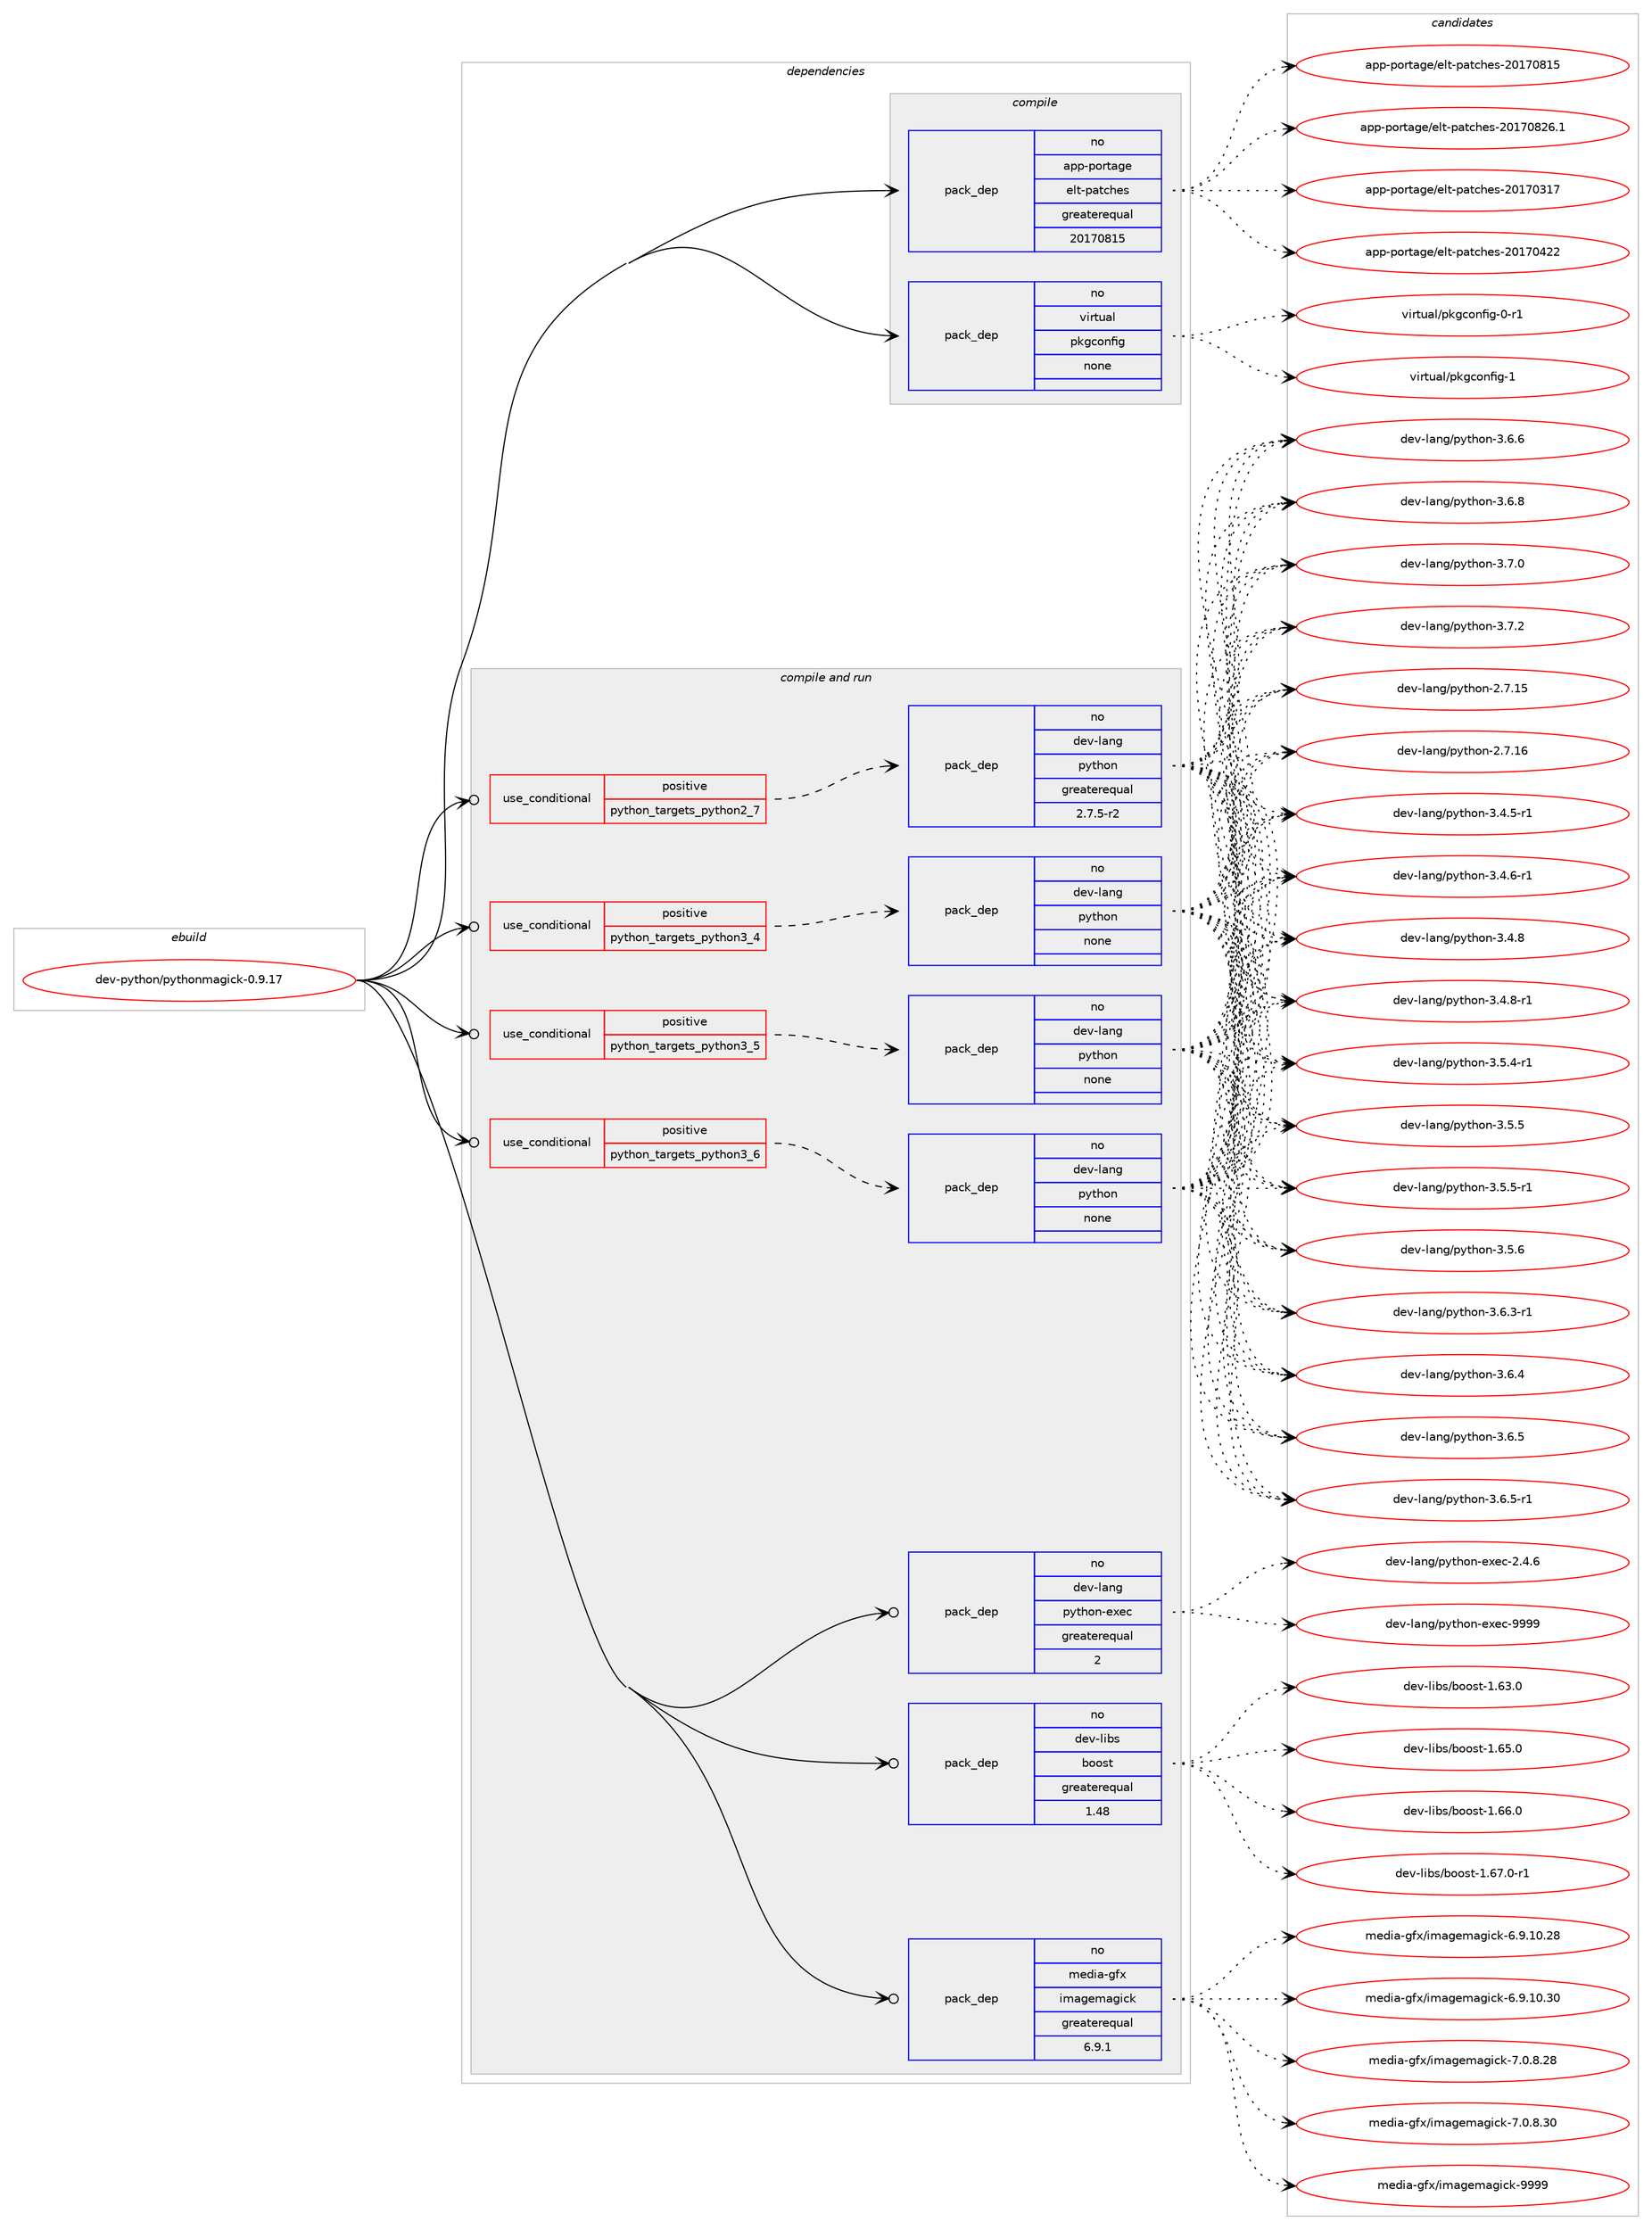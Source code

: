 digraph prolog {

# *************
# Graph options
# *************

newrank=true;
concentrate=true;
compound=true;
graph [rankdir=LR,fontname=Helvetica,fontsize=10,ranksep=1.5];#, ranksep=2.5, nodesep=0.2];
edge  [arrowhead=vee];
node  [fontname=Helvetica,fontsize=10];

# **********
# The ebuild
# **********

subgraph cluster_leftcol {
color=gray;
rank=same;
label=<<i>ebuild</i>>;
id [label="dev-python/pythonmagick-0.9.17", color=red, width=4, href="../dev-python/pythonmagick-0.9.17.svg"];
}

# ****************
# The dependencies
# ****************

subgraph cluster_midcol {
color=gray;
label=<<i>dependencies</i>>;
subgraph cluster_compile {
fillcolor="#eeeeee";
style=filled;
label=<<i>compile</i>>;
subgraph pack1030719 {
dependency1437286 [label=<<TABLE BORDER="0" CELLBORDER="1" CELLSPACING="0" CELLPADDING="4" WIDTH="220"><TR><TD ROWSPAN="6" CELLPADDING="30">pack_dep</TD></TR><TR><TD WIDTH="110">no</TD></TR><TR><TD>app-portage</TD></TR><TR><TD>elt-patches</TD></TR><TR><TD>greaterequal</TD></TR><TR><TD>20170815</TD></TR></TABLE>>, shape=none, color=blue];
}
id:e -> dependency1437286:w [weight=20,style="solid",arrowhead="vee"];
subgraph pack1030720 {
dependency1437287 [label=<<TABLE BORDER="0" CELLBORDER="1" CELLSPACING="0" CELLPADDING="4" WIDTH="220"><TR><TD ROWSPAN="6" CELLPADDING="30">pack_dep</TD></TR><TR><TD WIDTH="110">no</TD></TR><TR><TD>virtual</TD></TR><TR><TD>pkgconfig</TD></TR><TR><TD>none</TD></TR><TR><TD></TD></TR></TABLE>>, shape=none, color=blue];
}
id:e -> dependency1437287:w [weight=20,style="solid",arrowhead="vee"];
}
subgraph cluster_compileandrun {
fillcolor="#eeeeee";
style=filled;
label=<<i>compile and run</i>>;
subgraph cond383212 {
dependency1437288 [label=<<TABLE BORDER="0" CELLBORDER="1" CELLSPACING="0" CELLPADDING="4"><TR><TD ROWSPAN="3" CELLPADDING="10">use_conditional</TD></TR><TR><TD>positive</TD></TR><TR><TD>python_targets_python2_7</TD></TR></TABLE>>, shape=none, color=red];
subgraph pack1030721 {
dependency1437289 [label=<<TABLE BORDER="0" CELLBORDER="1" CELLSPACING="0" CELLPADDING="4" WIDTH="220"><TR><TD ROWSPAN="6" CELLPADDING="30">pack_dep</TD></TR><TR><TD WIDTH="110">no</TD></TR><TR><TD>dev-lang</TD></TR><TR><TD>python</TD></TR><TR><TD>greaterequal</TD></TR><TR><TD>2.7.5-r2</TD></TR></TABLE>>, shape=none, color=blue];
}
dependency1437288:e -> dependency1437289:w [weight=20,style="dashed",arrowhead="vee"];
}
id:e -> dependency1437288:w [weight=20,style="solid",arrowhead="odotvee"];
subgraph cond383213 {
dependency1437290 [label=<<TABLE BORDER="0" CELLBORDER="1" CELLSPACING="0" CELLPADDING="4"><TR><TD ROWSPAN="3" CELLPADDING="10">use_conditional</TD></TR><TR><TD>positive</TD></TR><TR><TD>python_targets_python3_4</TD></TR></TABLE>>, shape=none, color=red];
subgraph pack1030722 {
dependency1437291 [label=<<TABLE BORDER="0" CELLBORDER="1" CELLSPACING="0" CELLPADDING="4" WIDTH="220"><TR><TD ROWSPAN="6" CELLPADDING="30">pack_dep</TD></TR><TR><TD WIDTH="110">no</TD></TR><TR><TD>dev-lang</TD></TR><TR><TD>python</TD></TR><TR><TD>none</TD></TR><TR><TD></TD></TR></TABLE>>, shape=none, color=blue];
}
dependency1437290:e -> dependency1437291:w [weight=20,style="dashed",arrowhead="vee"];
}
id:e -> dependency1437290:w [weight=20,style="solid",arrowhead="odotvee"];
subgraph cond383214 {
dependency1437292 [label=<<TABLE BORDER="0" CELLBORDER="1" CELLSPACING="0" CELLPADDING="4"><TR><TD ROWSPAN="3" CELLPADDING="10">use_conditional</TD></TR><TR><TD>positive</TD></TR><TR><TD>python_targets_python3_5</TD></TR></TABLE>>, shape=none, color=red];
subgraph pack1030723 {
dependency1437293 [label=<<TABLE BORDER="0" CELLBORDER="1" CELLSPACING="0" CELLPADDING="4" WIDTH="220"><TR><TD ROWSPAN="6" CELLPADDING="30">pack_dep</TD></TR><TR><TD WIDTH="110">no</TD></TR><TR><TD>dev-lang</TD></TR><TR><TD>python</TD></TR><TR><TD>none</TD></TR><TR><TD></TD></TR></TABLE>>, shape=none, color=blue];
}
dependency1437292:e -> dependency1437293:w [weight=20,style="dashed",arrowhead="vee"];
}
id:e -> dependency1437292:w [weight=20,style="solid",arrowhead="odotvee"];
subgraph cond383215 {
dependency1437294 [label=<<TABLE BORDER="0" CELLBORDER="1" CELLSPACING="0" CELLPADDING="4"><TR><TD ROWSPAN="3" CELLPADDING="10">use_conditional</TD></TR><TR><TD>positive</TD></TR><TR><TD>python_targets_python3_6</TD></TR></TABLE>>, shape=none, color=red];
subgraph pack1030724 {
dependency1437295 [label=<<TABLE BORDER="0" CELLBORDER="1" CELLSPACING="0" CELLPADDING="4" WIDTH="220"><TR><TD ROWSPAN="6" CELLPADDING="30">pack_dep</TD></TR><TR><TD WIDTH="110">no</TD></TR><TR><TD>dev-lang</TD></TR><TR><TD>python</TD></TR><TR><TD>none</TD></TR><TR><TD></TD></TR></TABLE>>, shape=none, color=blue];
}
dependency1437294:e -> dependency1437295:w [weight=20,style="dashed",arrowhead="vee"];
}
id:e -> dependency1437294:w [weight=20,style="solid",arrowhead="odotvee"];
subgraph pack1030725 {
dependency1437296 [label=<<TABLE BORDER="0" CELLBORDER="1" CELLSPACING="0" CELLPADDING="4" WIDTH="220"><TR><TD ROWSPAN="6" CELLPADDING="30">pack_dep</TD></TR><TR><TD WIDTH="110">no</TD></TR><TR><TD>dev-lang</TD></TR><TR><TD>python-exec</TD></TR><TR><TD>greaterequal</TD></TR><TR><TD>2</TD></TR></TABLE>>, shape=none, color=blue];
}
id:e -> dependency1437296:w [weight=20,style="solid",arrowhead="odotvee"];
subgraph pack1030726 {
dependency1437297 [label=<<TABLE BORDER="0" CELLBORDER="1" CELLSPACING="0" CELLPADDING="4" WIDTH="220"><TR><TD ROWSPAN="6" CELLPADDING="30">pack_dep</TD></TR><TR><TD WIDTH="110">no</TD></TR><TR><TD>dev-libs</TD></TR><TR><TD>boost</TD></TR><TR><TD>greaterequal</TD></TR><TR><TD>1.48</TD></TR></TABLE>>, shape=none, color=blue];
}
id:e -> dependency1437297:w [weight=20,style="solid",arrowhead="odotvee"];
subgraph pack1030727 {
dependency1437298 [label=<<TABLE BORDER="0" CELLBORDER="1" CELLSPACING="0" CELLPADDING="4" WIDTH="220"><TR><TD ROWSPAN="6" CELLPADDING="30">pack_dep</TD></TR><TR><TD WIDTH="110">no</TD></TR><TR><TD>media-gfx</TD></TR><TR><TD>imagemagick</TD></TR><TR><TD>greaterequal</TD></TR><TR><TD>6.9.1</TD></TR></TABLE>>, shape=none, color=blue];
}
id:e -> dependency1437298:w [weight=20,style="solid",arrowhead="odotvee"];
}
subgraph cluster_run {
fillcolor="#eeeeee";
style=filled;
label=<<i>run</i>>;
}
}

# **************
# The candidates
# **************

subgraph cluster_choices {
rank=same;
color=gray;
label=<<i>candidates</i>>;

subgraph choice1030719 {
color=black;
nodesep=1;
choice97112112451121111141169710310147101108116451129711699104101115455048495548514955 [label="app-portage/elt-patches-20170317", color=red, width=4,href="../app-portage/elt-patches-20170317.svg"];
choice97112112451121111141169710310147101108116451129711699104101115455048495548525050 [label="app-portage/elt-patches-20170422", color=red, width=4,href="../app-portage/elt-patches-20170422.svg"];
choice97112112451121111141169710310147101108116451129711699104101115455048495548564953 [label="app-portage/elt-patches-20170815", color=red, width=4,href="../app-portage/elt-patches-20170815.svg"];
choice971121124511211111411697103101471011081164511297116991041011154550484955485650544649 [label="app-portage/elt-patches-20170826.1", color=red, width=4,href="../app-portage/elt-patches-20170826.1.svg"];
dependency1437286:e -> choice97112112451121111141169710310147101108116451129711699104101115455048495548514955:w [style=dotted,weight="100"];
dependency1437286:e -> choice97112112451121111141169710310147101108116451129711699104101115455048495548525050:w [style=dotted,weight="100"];
dependency1437286:e -> choice97112112451121111141169710310147101108116451129711699104101115455048495548564953:w [style=dotted,weight="100"];
dependency1437286:e -> choice971121124511211111411697103101471011081164511297116991041011154550484955485650544649:w [style=dotted,weight="100"];
}
subgraph choice1030720 {
color=black;
nodesep=1;
choice11810511411611797108471121071039911111010210510345484511449 [label="virtual/pkgconfig-0-r1", color=red, width=4,href="../virtual/pkgconfig-0-r1.svg"];
choice1181051141161179710847112107103991111101021051034549 [label="virtual/pkgconfig-1", color=red, width=4,href="../virtual/pkgconfig-1.svg"];
dependency1437287:e -> choice11810511411611797108471121071039911111010210510345484511449:w [style=dotted,weight="100"];
dependency1437287:e -> choice1181051141161179710847112107103991111101021051034549:w [style=dotted,weight="100"];
}
subgraph choice1030721 {
color=black;
nodesep=1;
choice10010111845108971101034711212111610411111045504655464953 [label="dev-lang/python-2.7.15", color=red, width=4,href="../dev-lang/python-2.7.15.svg"];
choice10010111845108971101034711212111610411111045504655464954 [label="dev-lang/python-2.7.16", color=red, width=4,href="../dev-lang/python-2.7.16.svg"];
choice1001011184510897110103471121211161041111104551465246534511449 [label="dev-lang/python-3.4.5-r1", color=red, width=4,href="../dev-lang/python-3.4.5-r1.svg"];
choice1001011184510897110103471121211161041111104551465246544511449 [label="dev-lang/python-3.4.6-r1", color=red, width=4,href="../dev-lang/python-3.4.6-r1.svg"];
choice100101118451089711010347112121116104111110455146524656 [label="dev-lang/python-3.4.8", color=red, width=4,href="../dev-lang/python-3.4.8.svg"];
choice1001011184510897110103471121211161041111104551465246564511449 [label="dev-lang/python-3.4.8-r1", color=red, width=4,href="../dev-lang/python-3.4.8-r1.svg"];
choice1001011184510897110103471121211161041111104551465346524511449 [label="dev-lang/python-3.5.4-r1", color=red, width=4,href="../dev-lang/python-3.5.4-r1.svg"];
choice100101118451089711010347112121116104111110455146534653 [label="dev-lang/python-3.5.5", color=red, width=4,href="../dev-lang/python-3.5.5.svg"];
choice1001011184510897110103471121211161041111104551465346534511449 [label="dev-lang/python-3.5.5-r1", color=red, width=4,href="../dev-lang/python-3.5.5-r1.svg"];
choice100101118451089711010347112121116104111110455146534654 [label="dev-lang/python-3.5.6", color=red, width=4,href="../dev-lang/python-3.5.6.svg"];
choice1001011184510897110103471121211161041111104551465446514511449 [label="dev-lang/python-3.6.3-r1", color=red, width=4,href="../dev-lang/python-3.6.3-r1.svg"];
choice100101118451089711010347112121116104111110455146544652 [label="dev-lang/python-3.6.4", color=red, width=4,href="../dev-lang/python-3.6.4.svg"];
choice100101118451089711010347112121116104111110455146544653 [label="dev-lang/python-3.6.5", color=red, width=4,href="../dev-lang/python-3.6.5.svg"];
choice1001011184510897110103471121211161041111104551465446534511449 [label="dev-lang/python-3.6.5-r1", color=red, width=4,href="../dev-lang/python-3.6.5-r1.svg"];
choice100101118451089711010347112121116104111110455146544654 [label="dev-lang/python-3.6.6", color=red, width=4,href="../dev-lang/python-3.6.6.svg"];
choice100101118451089711010347112121116104111110455146544656 [label="dev-lang/python-3.6.8", color=red, width=4,href="../dev-lang/python-3.6.8.svg"];
choice100101118451089711010347112121116104111110455146554648 [label="dev-lang/python-3.7.0", color=red, width=4,href="../dev-lang/python-3.7.0.svg"];
choice100101118451089711010347112121116104111110455146554650 [label="dev-lang/python-3.7.2", color=red, width=4,href="../dev-lang/python-3.7.2.svg"];
dependency1437289:e -> choice10010111845108971101034711212111610411111045504655464953:w [style=dotted,weight="100"];
dependency1437289:e -> choice10010111845108971101034711212111610411111045504655464954:w [style=dotted,weight="100"];
dependency1437289:e -> choice1001011184510897110103471121211161041111104551465246534511449:w [style=dotted,weight="100"];
dependency1437289:e -> choice1001011184510897110103471121211161041111104551465246544511449:w [style=dotted,weight="100"];
dependency1437289:e -> choice100101118451089711010347112121116104111110455146524656:w [style=dotted,weight="100"];
dependency1437289:e -> choice1001011184510897110103471121211161041111104551465246564511449:w [style=dotted,weight="100"];
dependency1437289:e -> choice1001011184510897110103471121211161041111104551465346524511449:w [style=dotted,weight="100"];
dependency1437289:e -> choice100101118451089711010347112121116104111110455146534653:w [style=dotted,weight="100"];
dependency1437289:e -> choice1001011184510897110103471121211161041111104551465346534511449:w [style=dotted,weight="100"];
dependency1437289:e -> choice100101118451089711010347112121116104111110455146534654:w [style=dotted,weight="100"];
dependency1437289:e -> choice1001011184510897110103471121211161041111104551465446514511449:w [style=dotted,weight="100"];
dependency1437289:e -> choice100101118451089711010347112121116104111110455146544652:w [style=dotted,weight="100"];
dependency1437289:e -> choice100101118451089711010347112121116104111110455146544653:w [style=dotted,weight="100"];
dependency1437289:e -> choice1001011184510897110103471121211161041111104551465446534511449:w [style=dotted,weight="100"];
dependency1437289:e -> choice100101118451089711010347112121116104111110455146544654:w [style=dotted,weight="100"];
dependency1437289:e -> choice100101118451089711010347112121116104111110455146544656:w [style=dotted,weight="100"];
dependency1437289:e -> choice100101118451089711010347112121116104111110455146554648:w [style=dotted,weight="100"];
dependency1437289:e -> choice100101118451089711010347112121116104111110455146554650:w [style=dotted,weight="100"];
}
subgraph choice1030722 {
color=black;
nodesep=1;
choice10010111845108971101034711212111610411111045504655464953 [label="dev-lang/python-2.7.15", color=red, width=4,href="../dev-lang/python-2.7.15.svg"];
choice10010111845108971101034711212111610411111045504655464954 [label="dev-lang/python-2.7.16", color=red, width=4,href="../dev-lang/python-2.7.16.svg"];
choice1001011184510897110103471121211161041111104551465246534511449 [label="dev-lang/python-3.4.5-r1", color=red, width=4,href="../dev-lang/python-3.4.5-r1.svg"];
choice1001011184510897110103471121211161041111104551465246544511449 [label="dev-lang/python-3.4.6-r1", color=red, width=4,href="../dev-lang/python-3.4.6-r1.svg"];
choice100101118451089711010347112121116104111110455146524656 [label="dev-lang/python-3.4.8", color=red, width=4,href="../dev-lang/python-3.4.8.svg"];
choice1001011184510897110103471121211161041111104551465246564511449 [label="dev-lang/python-3.4.8-r1", color=red, width=4,href="../dev-lang/python-3.4.8-r1.svg"];
choice1001011184510897110103471121211161041111104551465346524511449 [label="dev-lang/python-3.5.4-r1", color=red, width=4,href="../dev-lang/python-3.5.4-r1.svg"];
choice100101118451089711010347112121116104111110455146534653 [label="dev-lang/python-3.5.5", color=red, width=4,href="../dev-lang/python-3.5.5.svg"];
choice1001011184510897110103471121211161041111104551465346534511449 [label="dev-lang/python-3.5.5-r1", color=red, width=4,href="../dev-lang/python-3.5.5-r1.svg"];
choice100101118451089711010347112121116104111110455146534654 [label="dev-lang/python-3.5.6", color=red, width=4,href="../dev-lang/python-3.5.6.svg"];
choice1001011184510897110103471121211161041111104551465446514511449 [label="dev-lang/python-3.6.3-r1", color=red, width=4,href="../dev-lang/python-3.6.3-r1.svg"];
choice100101118451089711010347112121116104111110455146544652 [label="dev-lang/python-3.6.4", color=red, width=4,href="../dev-lang/python-3.6.4.svg"];
choice100101118451089711010347112121116104111110455146544653 [label="dev-lang/python-3.6.5", color=red, width=4,href="../dev-lang/python-3.6.5.svg"];
choice1001011184510897110103471121211161041111104551465446534511449 [label="dev-lang/python-3.6.5-r1", color=red, width=4,href="../dev-lang/python-3.6.5-r1.svg"];
choice100101118451089711010347112121116104111110455146544654 [label="dev-lang/python-3.6.6", color=red, width=4,href="../dev-lang/python-3.6.6.svg"];
choice100101118451089711010347112121116104111110455146544656 [label="dev-lang/python-3.6.8", color=red, width=4,href="../dev-lang/python-3.6.8.svg"];
choice100101118451089711010347112121116104111110455146554648 [label="dev-lang/python-3.7.0", color=red, width=4,href="../dev-lang/python-3.7.0.svg"];
choice100101118451089711010347112121116104111110455146554650 [label="dev-lang/python-3.7.2", color=red, width=4,href="../dev-lang/python-3.7.2.svg"];
dependency1437291:e -> choice10010111845108971101034711212111610411111045504655464953:w [style=dotted,weight="100"];
dependency1437291:e -> choice10010111845108971101034711212111610411111045504655464954:w [style=dotted,weight="100"];
dependency1437291:e -> choice1001011184510897110103471121211161041111104551465246534511449:w [style=dotted,weight="100"];
dependency1437291:e -> choice1001011184510897110103471121211161041111104551465246544511449:w [style=dotted,weight="100"];
dependency1437291:e -> choice100101118451089711010347112121116104111110455146524656:w [style=dotted,weight="100"];
dependency1437291:e -> choice1001011184510897110103471121211161041111104551465246564511449:w [style=dotted,weight="100"];
dependency1437291:e -> choice1001011184510897110103471121211161041111104551465346524511449:w [style=dotted,weight="100"];
dependency1437291:e -> choice100101118451089711010347112121116104111110455146534653:w [style=dotted,weight="100"];
dependency1437291:e -> choice1001011184510897110103471121211161041111104551465346534511449:w [style=dotted,weight="100"];
dependency1437291:e -> choice100101118451089711010347112121116104111110455146534654:w [style=dotted,weight="100"];
dependency1437291:e -> choice1001011184510897110103471121211161041111104551465446514511449:w [style=dotted,weight="100"];
dependency1437291:e -> choice100101118451089711010347112121116104111110455146544652:w [style=dotted,weight="100"];
dependency1437291:e -> choice100101118451089711010347112121116104111110455146544653:w [style=dotted,weight="100"];
dependency1437291:e -> choice1001011184510897110103471121211161041111104551465446534511449:w [style=dotted,weight="100"];
dependency1437291:e -> choice100101118451089711010347112121116104111110455146544654:w [style=dotted,weight="100"];
dependency1437291:e -> choice100101118451089711010347112121116104111110455146544656:w [style=dotted,weight="100"];
dependency1437291:e -> choice100101118451089711010347112121116104111110455146554648:w [style=dotted,weight="100"];
dependency1437291:e -> choice100101118451089711010347112121116104111110455146554650:w [style=dotted,weight="100"];
}
subgraph choice1030723 {
color=black;
nodesep=1;
choice10010111845108971101034711212111610411111045504655464953 [label="dev-lang/python-2.7.15", color=red, width=4,href="../dev-lang/python-2.7.15.svg"];
choice10010111845108971101034711212111610411111045504655464954 [label="dev-lang/python-2.7.16", color=red, width=4,href="../dev-lang/python-2.7.16.svg"];
choice1001011184510897110103471121211161041111104551465246534511449 [label="dev-lang/python-3.4.5-r1", color=red, width=4,href="../dev-lang/python-3.4.5-r1.svg"];
choice1001011184510897110103471121211161041111104551465246544511449 [label="dev-lang/python-3.4.6-r1", color=red, width=4,href="../dev-lang/python-3.4.6-r1.svg"];
choice100101118451089711010347112121116104111110455146524656 [label="dev-lang/python-3.4.8", color=red, width=4,href="../dev-lang/python-3.4.8.svg"];
choice1001011184510897110103471121211161041111104551465246564511449 [label="dev-lang/python-3.4.8-r1", color=red, width=4,href="../dev-lang/python-3.4.8-r1.svg"];
choice1001011184510897110103471121211161041111104551465346524511449 [label="dev-lang/python-3.5.4-r1", color=red, width=4,href="../dev-lang/python-3.5.4-r1.svg"];
choice100101118451089711010347112121116104111110455146534653 [label="dev-lang/python-3.5.5", color=red, width=4,href="../dev-lang/python-3.5.5.svg"];
choice1001011184510897110103471121211161041111104551465346534511449 [label="dev-lang/python-3.5.5-r1", color=red, width=4,href="../dev-lang/python-3.5.5-r1.svg"];
choice100101118451089711010347112121116104111110455146534654 [label="dev-lang/python-3.5.6", color=red, width=4,href="../dev-lang/python-3.5.6.svg"];
choice1001011184510897110103471121211161041111104551465446514511449 [label="dev-lang/python-3.6.3-r1", color=red, width=4,href="../dev-lang/python-3.6.3-r1.svg"];
choice100101118451089711010347112121116104111110455146544652 [label="dev-lang/python-3.6.4", color=red, width=4,href="../dev-lang/python-3.6.4.svg"];
choice100101118451089711010347112121116104111110455146544653 [label="dev-lang/python-3.6.5", color=red, width=4,href="../dev-lang/python-3.6.5.svg"];
choice1001011184510897110103471121211161041111104551465446534511449 [label="dev-lang/python-3.6.5-r1", color=red, width=4,href="../dev-lang/python-3.6.5-r1.svg"];
choice100101118451089711010347112121116104111110455146544654 [label="dev-lang/python-3.6.6", color=red, width=4,href="../dev-lang/python-3.6.6.svg"];
choice100101118451089711010347112121116104111110455146544656 [label="dev-lang/python-3.6.8", color=red, width=4,href="../dev-lang/python-3.6.8.svg"];
choice100101118451089711010347112121116104111110455146554648 [label="dev-lang/python-3.7.0", color=red, width=4,href="../dev-lang/python-3.7.0.svg"];
choice100101118451089711010347112121116104111110455146554650 [label="dev-lang/python-3.7.2", color=red, width=4,href="../dev-lang/python-3.7.2.svg"];
dependency1437293:e -> choice10010111845108971101034711212111610411111045504655464953:w [style=dotted,weight="100"];
dependency1437293:e -> choice10010111845108971101034711212111610411111045504655464954:w [style=dotted,weight="100"];
dependency1437293:e -> choice1001011184510897110103471121211161041111104551465246534511449:w [style=dotted,weight="100"];
dependency1437293:e -> choice1001011184510897110103471121211161041111104551465246544511449:w [style=dotted,weight="100"];
dependency1437293:e -> choice100101118451089711010347112121116104111110455146524656:w [style=dotted,weight="100"];
dependency1437293:e -> choice1001011184510897110103471121211161041111104551465246564511449:w [style=dotted,weight="100"];
dependency1437293:e -> choice1001011184510897110103471121211161041111104551465346524511449:w [style=dotted,weight="100"];
dependency1437293:e -> choice100101118451089711010347112121116104111110455146534653:w [style=dotted,weight="100"];
dependency1437293:e -> choice1001011184510897110103471121211161041111104551465346534511449:w [style=dotted,weight="100"];
dependency1437293:e -> choice100101118451089711010347112121116104111110455146534654:w [style=dotted,weight="100"];
dependency1437293:e -> choice1001011184510897110103471121211161041111104551465446514511449:w [style=dotted,weight="100"];
dependency1437293:e -> choice100101118451089711010347112121116104111110455146544652:w [style=dotted,weight="100"];
dependency1437293:e -> choice100101118451089711010347112121116104111110455146544653:w [style=dotted,weight="100"];
dependency1437293:e -> choice1001011184510897110103471121211161041111104551465446534511449:w [style=dotted,weight="100"];
dependency1437293:e -> choice100101118451089711010347112121116104111110455146544654:w [style=dotted,weight="100"];
dependency1437293:e -> choice100101118451089711010347112121116104111110455146544656:w [style=dotted,weight="100"];
dependency1437293:e -> choice100101118451089711010347112121116104111110455146554648:w [style=dotted,weight="100"];
dependency1437293:e -> choice100101118451089711010347112121116104111110455146554650:w [style=dotted,weight="100"];
}
subgraph choice1030724 {
color=black;
nodesep=1;
choice10010111845108971101034711212111610411111045504655464953 [label="dev-lang/python-2.7.15", color=red, width=4,href="../dev-lang/python-2.7.15.svg"];
choice10010111845108971101034711212111610411111045504655464954 [label="dev-lang/python-2.7.16", color=red, width=4,href="../dev-lang/python-2.7.16.svg"];
choice1001011184510897110103471121211161041111104551465246534511449 [label="dev-lang/python-3.4.5-r1", color=red, width=4,href="../dev-lang/python-3.4.5-r1.svg"];
choice1001011184510897110103471121211161041111104551465246544511449 [label="dev-lang/python-3.4.6-r1", color=red, width=4,href="../dev-lang/python-3.4.6-r1.svg"];
choice100101118451089711010347112121116104111110455146524656 [label="dev-lang/python-3.4.8", color=red, width=4,href="../dev-lang/python-3.4.8.svg"];
choice1001011184510897110103471121211161041111104551465246564511449 [label="dev-lang/python-3.4.8-r1", color=red, width=4,href="../dev-lang/python-3.4.8-r1.svg"];
choice1001011184510897110103471121211161041111104551465346524511449 [label="dev-lang/python-3.5.4-r1", color=red, width=4,href="../dev-lang/python-3.5.4-r1.svg"];
choice100101118451089711010347112121116104111110455146534653 [label="dev-lang/python-3.5.5", color=red, width=4,href="../dev-lang/python-3.5.5.svg"];
choice1001011184510897110103471121211161041111104551465346534511449 [label="dev-lang/python-3.5.5-r1", color=red, width=4,href="../dev-lang/python-3.5.5-r1.svg"];
choice100101118451089711010347112121116104111110455146534654 [label="dev-lang/python-3.5.6", color=red, width=4,href="../dev-lang/python-3.5.6.svg"];
choice1001011184510897110103471121211161041111104551465446514511449 [label="dev-lang/python-3.6.3-r1", color=red, width=4,href="../dev-lang/python-3.6.3-r1.svg"];
choice100101118451089711010347112121116104111110455146544652 [label="dev-lang/python-3.6.4", color=red, width=4,href="../dev-lang/python-3.6.4.svg"];
choice100101118451089711010347112121116104111110455146544653 [label="dev-lang/python-3.6.5", color=red, width=4,href="../dev-lang/python-3.6.5.svg"];
choice1001011184510897110103471121211161041111104551465446534511449 [label="dev-lang/python-3.6.5-r1", color=red, width=4,href="../dev-lang/python-3.6.5-r1.svg"];
choice100101118451089711010347112121116104111110455146544654 [label="dev-lang/python-3.6.6", color=red, width=4,href="../dev-lang/python-3.6.6.svg"];
choice100101118451089711010347112121116104111110455146544656 [label="dev-lang/python-3.6.8", color=red, width=4,href="../dev-lang/python-3.6.8.svg"];
choice100101118451089711010347112121116104111110455146554648 [label="dev-lang/python-3.7.0", color=red, width=4,href="../dev-lang/python-3.7.0.svg"];
choice100101118451089711010347112121116104111110455146554650 [label="dev-lang/python-3.7.2", color=red, width=4,href="../dev-lang/python-3.7.2.svg"];
dependency1437295:e -> choice10010111845108971101034711212111610411111045504655464953:w [style=dotted,weight="100"];
dependency1437295:e -> choice10010111845108971101034711212111610411111045504655464954:w [style=dotted,weight="100"];
dependency1437295:e -> choice1001011184510897110103471121211161041111104551465246534511449:w [style=dotted,weight="100"];
dependency1437295:e -> choice1001011184510897110103471121211161041111104551465246544511449:w [style=dotted,weight="100"];
dependency1437295:e -> choice100101118451089711010347112121116104111110455146524656:w [style=dotted,weight="100"];
dependency1437295:e -> choice1001011184510897110103471121211161041111104551465246564511449:w [style=dotted,weight="100"];
dependency1437295:e -> choice1001011184510897110103471121211161041111104551465346524511449:w [style=dotted,weight="100"];
dependency1437295:e -> choice100101118451089711010347112121116104111110455146534653:w [style=dotted,weight="100"];
dependency1437295:e -> choice1001011184510897110103471121211161041111104551465346534511449:w [style=dotted,weight="100"];
dependency1437295:e -> choice100101118451089711010347112121116104111110455146534654:w [style=dotted,weight="100"];
dependency1437295:e -> choice1001011184510897110103471121211161041111104551465446514511449:w [style=dotted,weight="100"];
dependency1437295:e -> choice100101118451089711010347112121116104111110455146544652:w [style=dotted,weight="100"];
dependency1437295:e -> choice100101118451089711010347112121116104111110455146544653:w [style=dotted,weight="100"];
dependency1437295:e -> choice1001011184510897110103471121211161041111104551465446534511449:w [style=dotted,weight="100"];
dependency1437295:e -> choice100101118451089711010347112121116104111110455146544654:w [style=dotted,weight="100"];
dependency1437295:e -> choice100101118451089711010347112121116104111110455146544656:w [style=dotted,weight="100"];
dependency1437295:e -> choice100101118451089711010347112121116104111110455146554648:w [style=dotted,weight="100"];
dependency1437295:e -> choice100101118451089711010347112121116104111110455146554650:w [style=dotted,weight="100"];
}
subgraph choice1030725 {
color=black;
nodesep=1;
choice1001011184510897110103471121211161041111104510112010199455046524654 [label="dev-lang/python-exec-2.4.6", color=red, width=4,href="../dev-lang/python-exec-2.4.6.svg"];
choice10010111845108971101034711212111610411111045101120101994557575757 [label="dev-lang/python-exec-9999", color=red, width=4,href="../dev-lang/python-exec-9999.svg"];
dependency1437296:e -> choice1001011184510897110103471121211161041111104510112010199455046524654:w [style=dotted,weight="100"];
dependency1437296:e -> choice10010111845108971101034711212111610411111045101120101994557575757:w [style=dotted,weight="100"];
}
subgraph choice1030726 {
color=black;
nodesep=1;
choice1001011184510810598115479811111111511645494654514648 [label="dev-libs/boost-1.63.0", color=red, width=4,href="../dev-libs/boost-1.63.0.svg"];
choice1001011184510810598115479811111111511645494654534648 [label="dev-libs/boost-1.65.0", color=red, width=4,href="../dev-libs/boost-1.65.0.svg"];
choice1001011184510810598115479811111111511645494654544648 [label="dev-libs/boost-1.66.0", color=red, width=4,href="../dev-libs/boost-1.66.0.svg"];
choice10010111845108105981154798111111115116454946545546484511449 [label="dev-libs/boost-1.67.0-r1", color=red, width=4,href="../dev-libs/boost-1.67.0-r1.svg"];
dependency1437297:e -> choice1001011184510810598115479811111111511645494654514648:w [style=dotted,weight="100"];
dependency1437297:e -> choice1001011184510810598115479811111111511645494654534648:w [style=dotted,weight="100"];
dependency1437297:e -> choice1001011184510810598115479811111111511645494654544648:w [style=dotted,weight="100"];
dependency1437297:e -> choice10010111845108105981154798111111115116454946545546484511449:w [style=dotted,weight="100"];
}
subgraph choice1030727 {
color=black;
nodesep=1;
choice10910110010597451031021204710510997103101109971031059910745544657464948465056 [label="media-gfx/imagemagick-6.9.10.28", color=red, width=4,href="../media-gfx/imagemagick-6.9.10.28.svg"];
choice10910110010597451031021204710510997103101109971031059910745544657464948465148 [label="media-gfx/imagemagick-6.9.10.30", color=red, width=4,href="../media-gfx/imagemagick-6.9.10.30.svg"];
choice109101100105974510310212047105109971031011099710310599107455546484656465056 [label="media-gfx/imagemagick-7.0.8.28", color=red, width=4,href="../media-gfx/imagemagick-7.0.8.28.svg"];
choice109101100105974510310212047105109971031011099710310599107455546484656465148 [label="media-gfx/imagemagick-7.0.8.30", color=red, width=4,href="../media-gfx/imagemagick-7.0.8.30.svg"];
choice1091011001059745103102120471051099710310110997103105991074557575757 [label="media-gfx/imagemagick-9999", color=red, width=4,href="../media-gfx/imagemagick-9999.svg"];
dependency1437298:e -> choice10910110010597451031021204710510997103101109971031059910745544657464948465056:w [style=dotted,weight="100"];
dependency1437298:e -> choice10910110010597451031021204710510997103101109971031059910745544657464948465148:w [style=dotted,weight="100"];
dependency1437298:e -> choice109101100105974510310212047105109971031011099710310599107455546484656465056:w [style=dotted,weight="100"];
dependency1437298:e -> choice109101100105974510310212047105109971031011099710310599107455546484656465148:w [style=dotted,weight="100"];
dependency1437298:e -> choice1091011001059745103102120471051099710310110997103105991074557575757:w [style=dotted,weight="100"];
}
}

}
